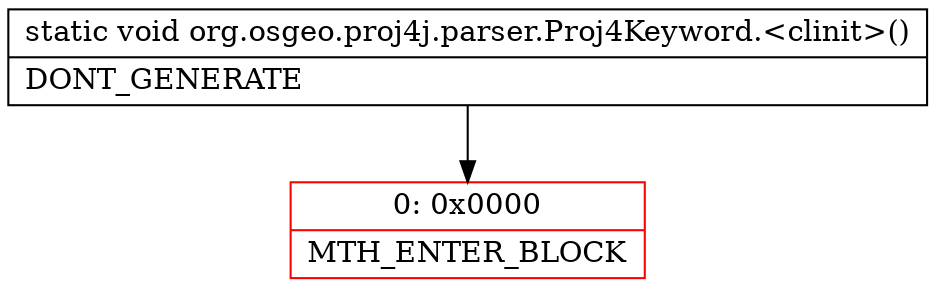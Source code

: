 digraph "CFG fororg.osgeo.proj4j.parser.Proj4Keyword.\<clinit\>()V" {
subgraph cluster_Region_1403315095 {
label = "R(0)";
node [shape=record,color=blue];
}
Node_0 [shape=record,color=red,label="{0\:\ 0x0000|MTH_ENTER_BLOCK\l}"];
MethodNode[shape=record,label="{static void org.osgeo.proj4j.parser.Proj4Keyword.\<clinit\>()  | DONT_GENERATE\l}"];
MethodNode -> Node_0;
}

